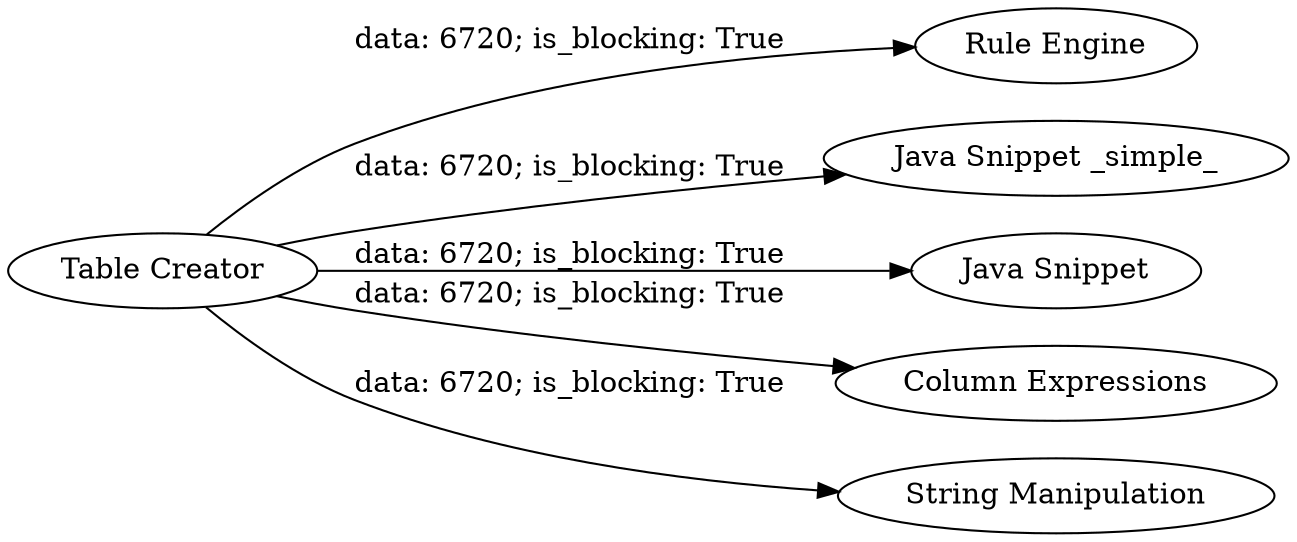 digraph {
	"-558208590477884285_1" [label="Table Creator"]
	"-558208590477884285_2" [label="Rule Engine"]
	"-558208590477884285_8" [label="Java Snippet _simple_"]
	"-558208590477884285_9" [label="Java Snippet"]
	"-558208590477884285_6" [label="Column Expressions"]
	"-558208590477884285_7" [label="String Manipulation"]
	"-558208590477884285_1" -> "-558208590477884285_6" [label="data: 6720; is_blocking: True"]
	"-558208590477884285_1" -> "-558208590477884285_2" [label="data: 6720; is_blocking: True"]
	"-558208590477884285_1" -> "-558208590477884285_9" [label="data: 6720; is_blocking: True"]
	"-558208590477884285_1" -> "-558208590477884285_7" [label="data: 6720; is_blocking: True"]
	"-558208590477884285_1" -> "-558208590477884285_8" [label="data: 6720; is_blocking: True"]
	rankdir=LR
}
